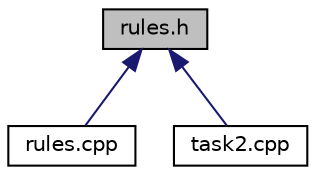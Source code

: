 digraph "rules.h"
{
  edge [fontname="Helvetica",fontsize="10",labelfontname="Helvetica",labelfontsize="10"];
  node [fontname="Helvetica",fontsize="10",shape=record];
  Node6 [label="rules.h",height=0.2,width=0.4,color="black", fillcolor="grey75", style="filled", fontcolor="black"];
  Node6 -> Node7 [dir="back",color="midnightblue",fontsize="10",style="solid"];
  Node7 [label="rules.cpp",height=0.2,width=0.4,color="black", fillcolor="white", style="filled",URL="$rules_8cpp.html"];
  Node6 -> Node8 [dir="back",color="midnightblue",fontsize="10",style="solid"];
  Node8 [label="task2.cpp",height=0.2,width=0.4,color="black", fillcolor="white", style="filled",URL="$task2_8cpp.html"];
}
